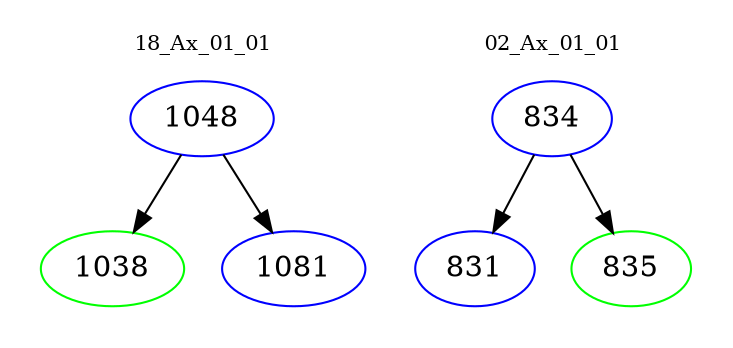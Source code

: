 digraph{
subgraph cluster_0 {
color = white
label = "18_Ax_01_01";
fontsize=10;
T0_1048 [label="1048", color="blue"]
T0_1048 -> T0_1038 [color="black"]
T0_1038 [label="1038", color="green"]
T0_1048 -> T0_1081 [color="black"]
T0_1081 [label="1081", color="blue"]
}
subgraph cluster_1 {
color = white
label = "02_Ax_01_01";
fontsize=10;
T1_834 [label="834", color="blue"]
T1_834 -> T1_831 [color="black"]
T1_831 [label="831", color="blue"]
T1_834 -> T1_835 [color="black"]
T1_835 [label="835", color="green"]
}
}
